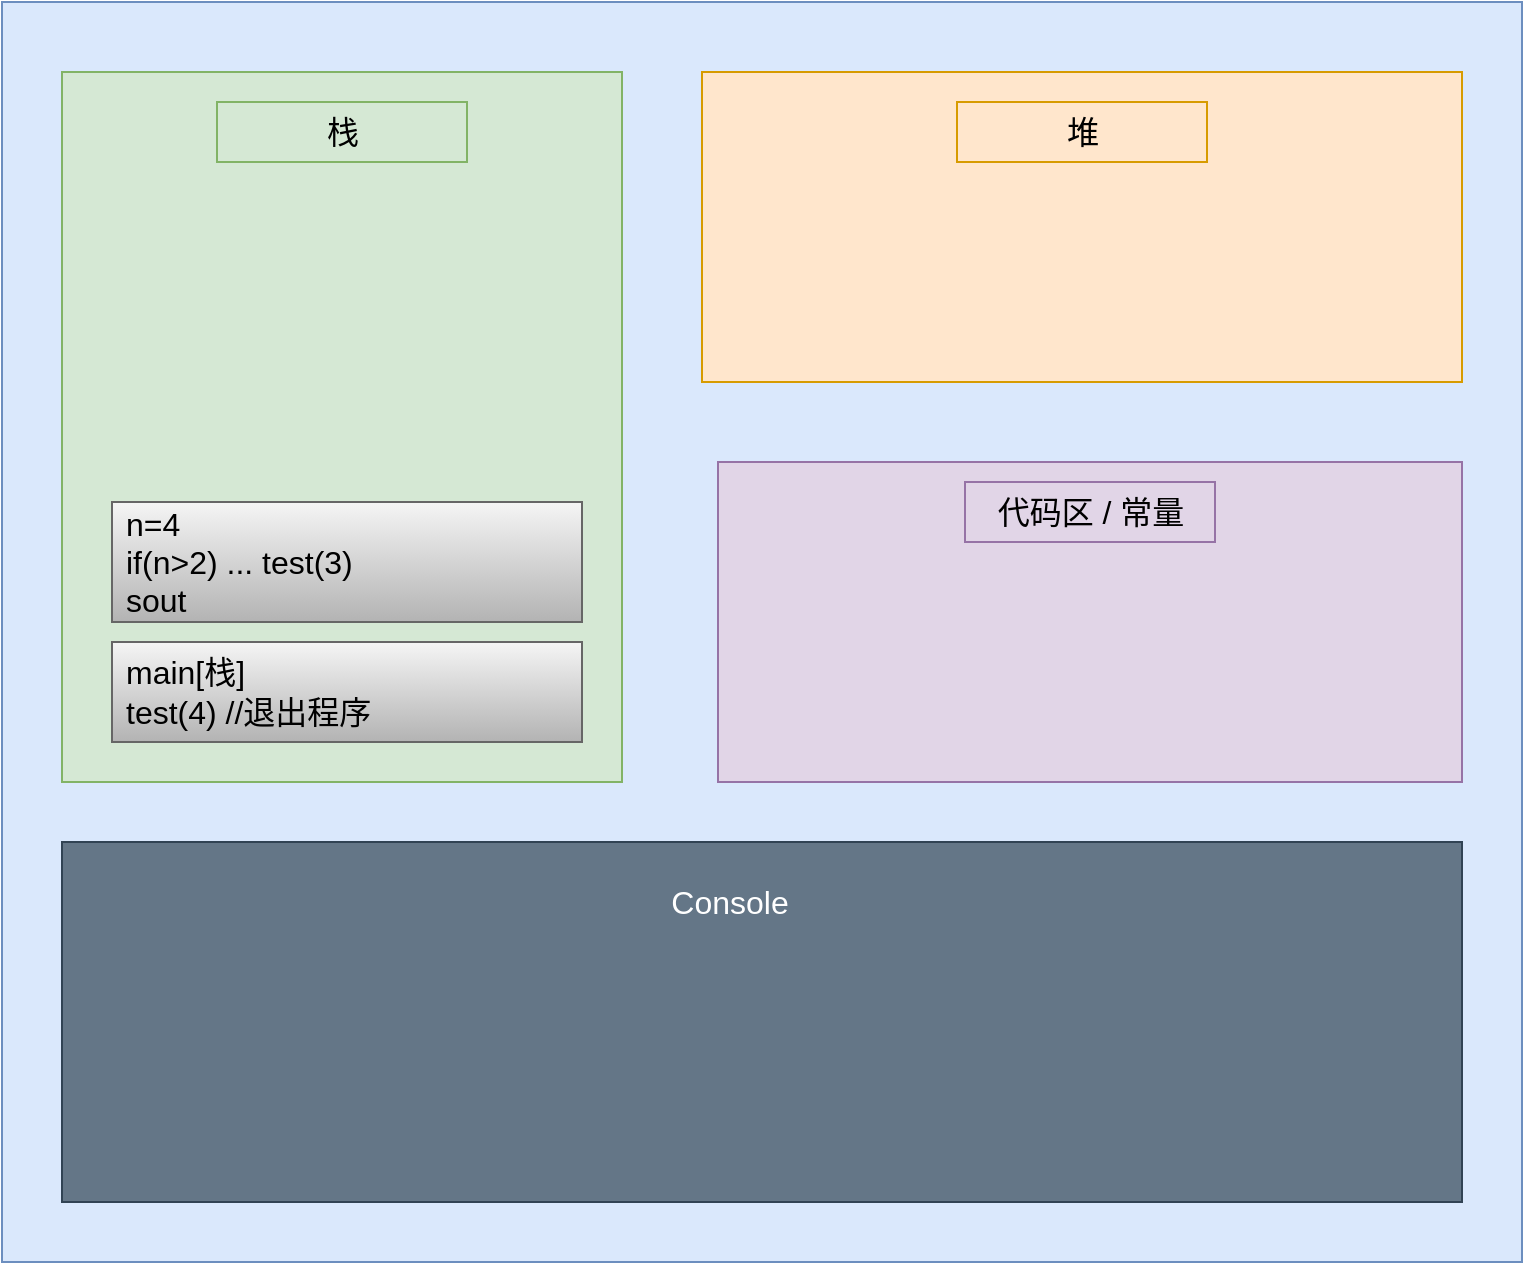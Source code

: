 <mxfile version="13.7.5" type="github">
  <diagram id="qUk1JXyIrJDUUfIK3m7A" name="第 1 页">
    <mxGraphModel dx="813" dy="408" grid="1" gridSize="10" guides="1" tooltips="1" connect="1" arrows="1" fold="1" page="1" pageScale="1" pageWidth="827" pageHeight="1169" math="0" shadow="0">
      <root>
        <mxCell id="0" />
        <mxCell id="1" parent="0" />
        <mxCell id="QdlWFyoZ0IGShxXIJ1a4-1" value="" style="rounded=0;whiteSpace=wrap;html=1;fillColor=#dae8fc;strokeColor=#6c8ebf;" vertex="1" parent="1">
          <mxGeometry x="50" y="60" width="760" height="630" as="geometry" />
        </mxCell>
        <mxCell id="QdlWFyoZ0IGShxXIJ1a4-2" value="" style="rounded=0;whiteSpace=wrap;html=1;fillColor=#d5e8d4;strokeColor=#82b366;shadow=0;glass=0;" vertex="1" parent="1">
          <mxGeometry x="80" y="95" width="280" height="355" as="geometry" />
        </mxCell>
        <mxCell id="QdlWFyoZ0IGShxXIJ1a4-3" value="栈" style="rounded=0;whiteSpace=wrap;html=1;fillColor=#d5e8d4;strokeColor=#82b366;fontSize=16;" vertex="1" parent="1">
          <mxGeometry x="157.5" y="110" width="125" height="30" as="geometry" />
        </mxCell>
        <mxCell id="QdlWFyoZ0IGShxXIJ1a4-5" value="main[栈]&lt;br&gt;test(4) //退出程序" style="rounded=0;whiteSpace=wrap;html=1;fontSize=16;fillColor=#f5f5f5;strokeColor=#666666;align=left;spacingLeft=5;gradientColor=#b3b3b3;" vertex="1" parent="1">
          <mxGeometry x="105" y="380" width="235" height="50" as="geometry" />
        </mxCell>
        <mxCell id="QdlWFyoZ0IGShxXIJ1a4-7" value="" style="rounded=0;whiteSpace=wrap;html=1;shadow=0;glass=0;fontSize=16;fillColor=#ffe6cc;strokeColor=#d79b00;" vertex="1" parent="1">
          <mxGeometry x="400" y="95" width="380" height="155" as="geometry" />
        </mxCell>
        <mxCell id="QdlWFyoZ0IGShxXIJ1a4-8" value="堆" style="rounded=0;whiteSpace=wrap;html=1;fillColor=#ffe6cc;strokeColor=#d79b00;fontSize=16;" vertex="1" parent="1">
          <mxGeometry x="527.5" y="110" width="125" height="30" as="geometry" />
        </mxCell>
        <mxCell id="QdlWFyoZ0IGShxXIJ1a4-9" value="" style="rounded=0;whiteSpace=wrap;html=1;shadow=0;glass=0;fontSize=16;fillColor=#e1d5e7;strokeColor=#9673a6;" vertex="1" parent="1">
          <mxGeometry x="408" y="290" width="372" height="160" as="geometry" />
        </mxCell>
        <mxCell id="QdlWFyoZ0IGShxXIJ1a4-10" value="代码区 / 常量" style="rounded=0;whiteSpace=wrap;html=1;fillColor=#e1d5e7;strokeColor=#9673a6;fontSize=16;" vertex="1" parent="1">
          <mxGeometry x="531.5" y="300" width="125" height="30" as="geometry" />
        </mxCell>
        <mxCell id="QdlWFyoZ0IGShxXIJ1a4-11" value="" style="rounded=0;whiteSpace=wrap;html=1;shadow=0;glass=0;fontSize=16;fillColor=#647687;strokeColor=#314354;fontColor=#ffffff;" vertex="1" parent="1">
          <mxGeometry x="80" y="480" width="700" height="180" as="geometry" />
        </mxCell>
        <mxCell id="QdlWFyoZ0IGShxXIJ1a4-12" value="Console" style="rounded=0;whiteSpace=wrap;html=1;shadow=0;glass=0;fontSize=16;fillColor=#647687;fontColor=#ffffff;strokeColor=none;" vertex="1" parent="1">
          <mxGeometry x="328" y="490" width="171.75" height="40" as="geometry" />
        </mxCell>
        <mxCell id="QdlWFyoZ0IGShxXIJ1a4-13" value="n=4&lt;br&gt;if(n&amp;gt;2) ... test(3)&lt;br&gt;sout" style="rounded=0;whiteSpace=wrap;html=1;fontSize=16;fillColor=#f5f5f5;align=left;strokeColor=#666666;spacingLeft=5;gradientColor=#b3b3b3;" vertex="1" parent="1">
          <mxGeometry x="105" y="310" width="235" height="60" as="geometry" />
        </mxCell>
      </root>
    </mxGraphModel>
  </diagram>
</mxfile>
